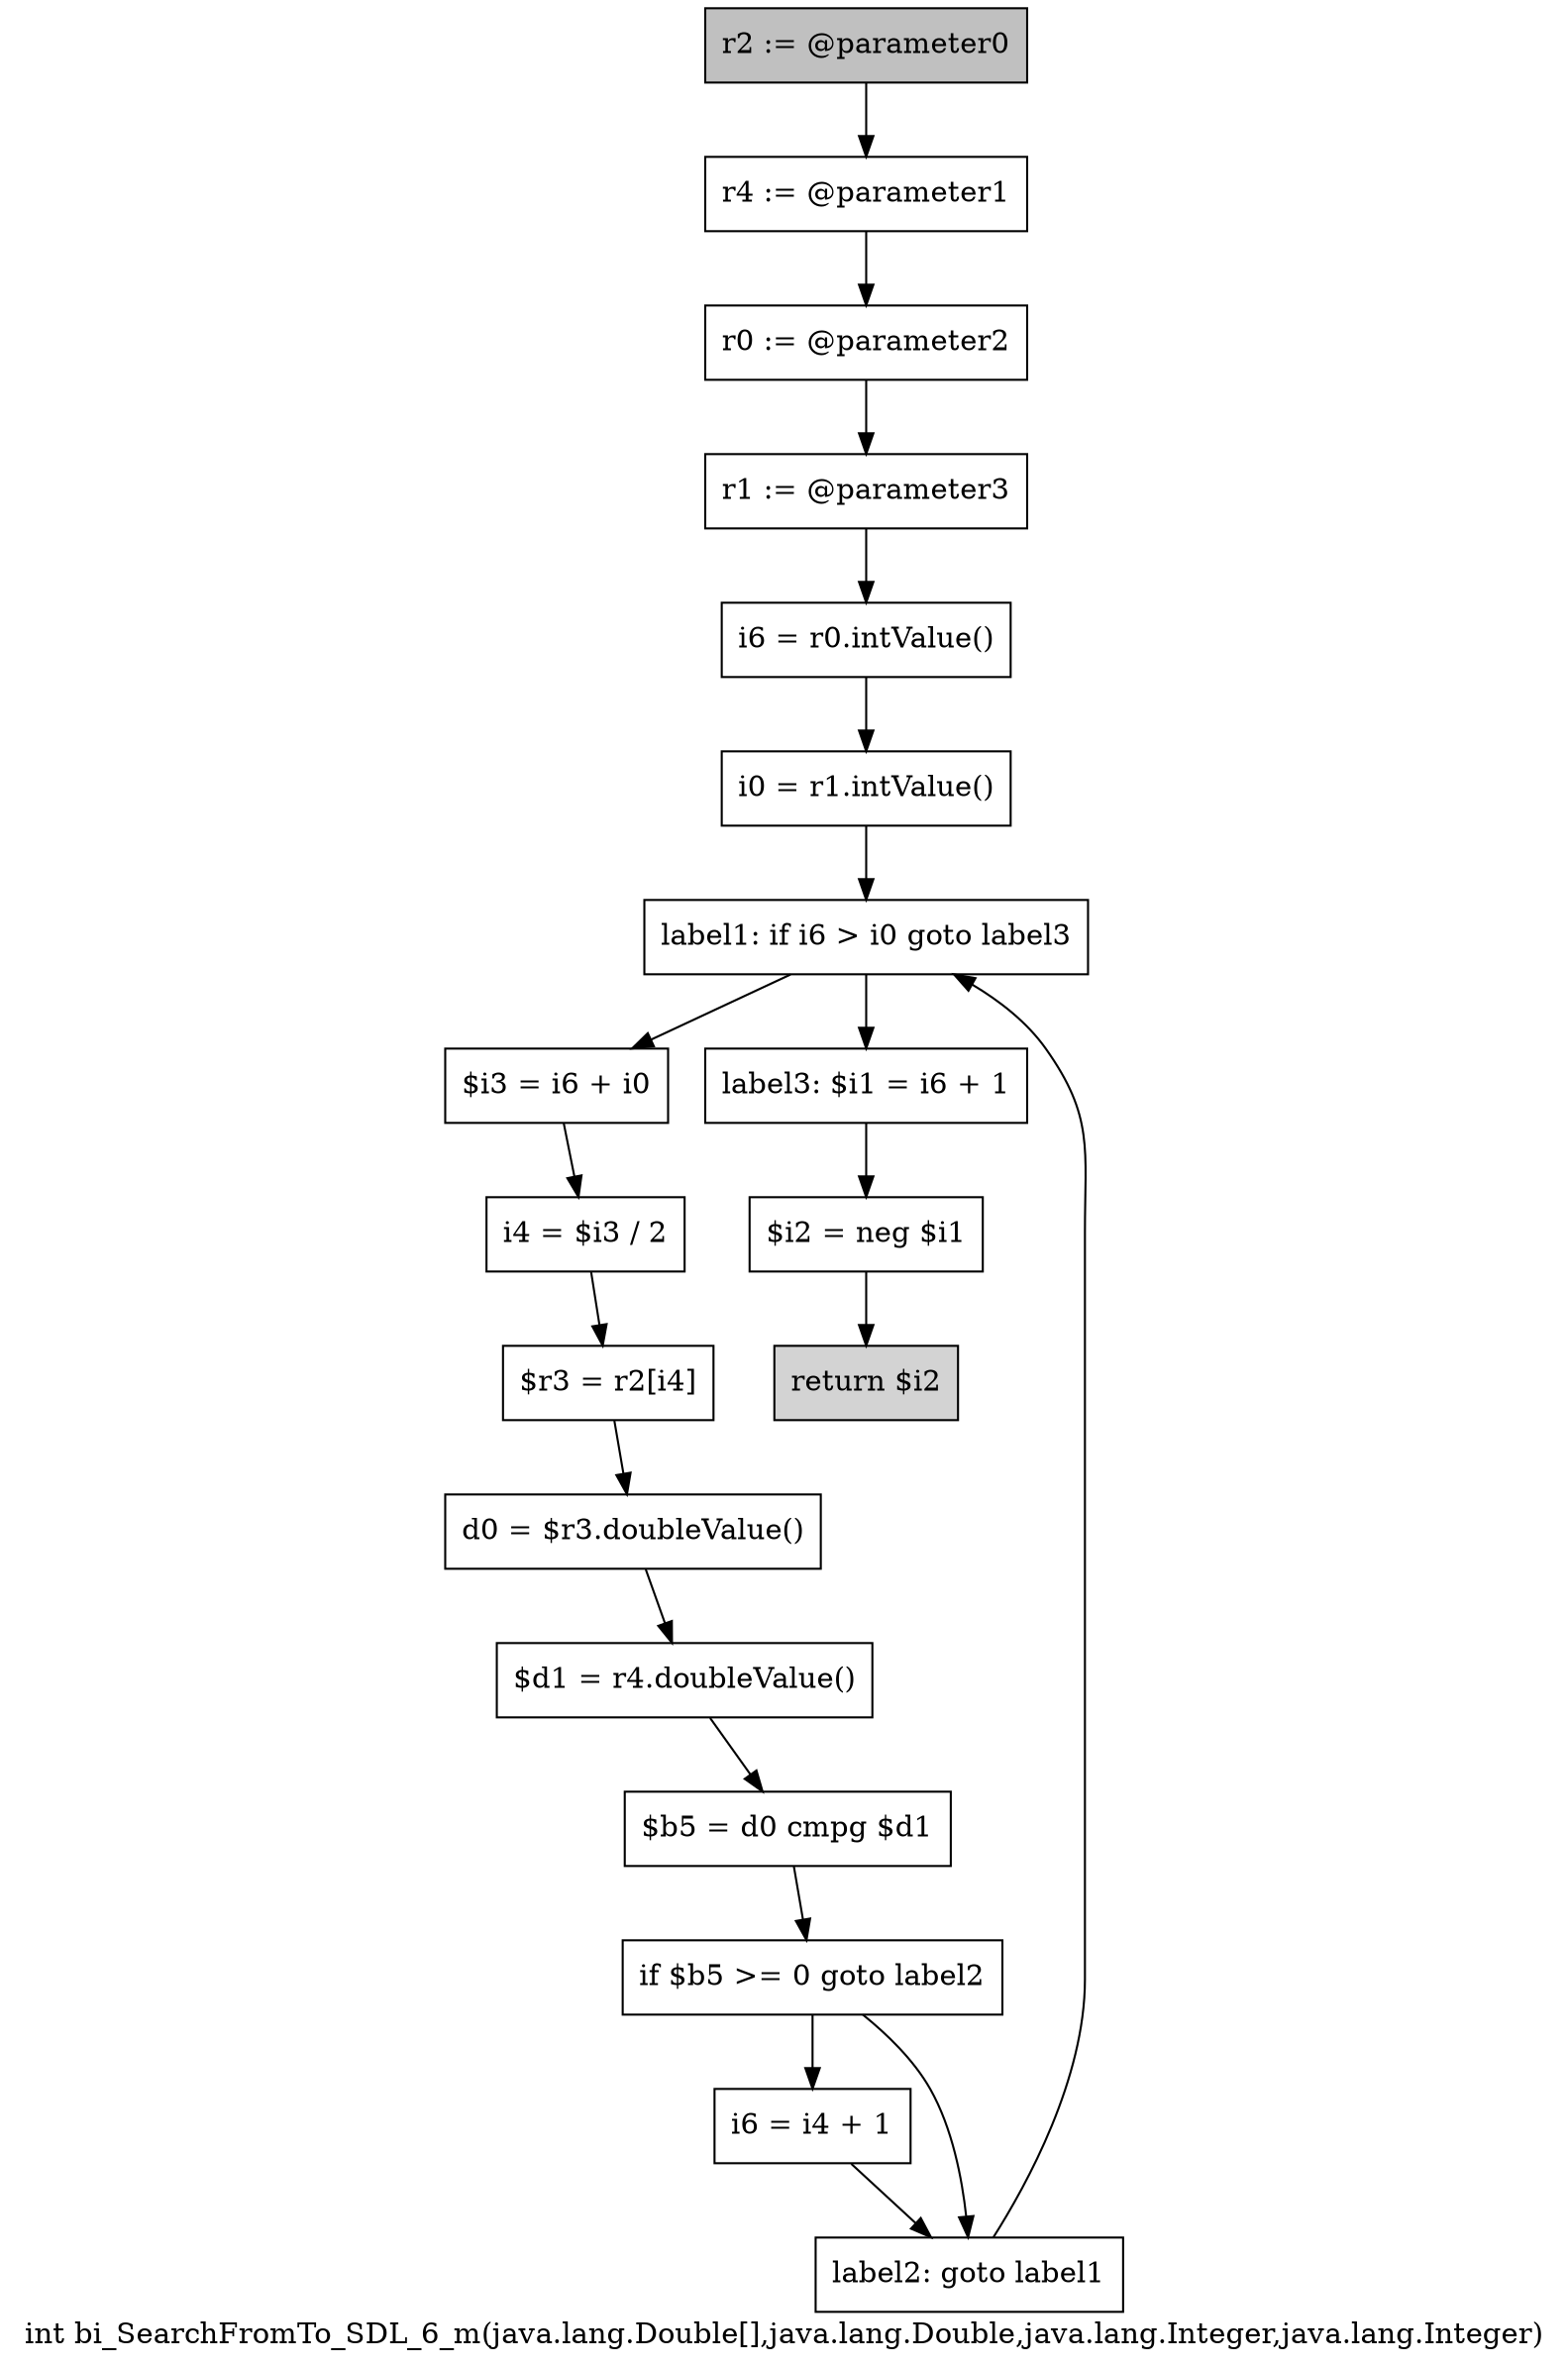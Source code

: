 digraph "int bi_SearchFromTo_SDL_6_m(java.lang.Double[],java.lang.Double,java.lang.Integer,java.lang.Integer)" {
    label="int bi_SearchFromTo_SDL_6_m(java.lang.Double[],java.lang.Double,java.lang.Integer,java.lang.Integer)";
    node [shape=box];
    "0" [style=filled,fillcolor=gray,label="r2 := @parameter0",];
    "1" [label="r4 := @parameter1",];
    "0"->"1";
    "2" [label="r0 := @parameter2",];
    "1"->"2";
    "3" [label="r1 := @parameter3",];
    "2"->"3";
    "4" [label="i6 = r0.intValue()",];
    "3"->"4";
    "5" [label="i0 = r1.intValue()",];
    "4"->"5";
    "6" [label="label1: if i6 > i0 goto label3",];
    "5"->"6";
    "7" [label="$i3 = i6 + i0",];
    "6"->"7";
    "16" [label="label3: $i1 = i6 + 1",];
    "6"->"16";
    "8" [label="i4 = $i3 / 2",];
    "7"->"8";
    "9" [label="$r3 = r2[i4]",];
    "8"->"9";
    "10" [label="d0 = $r3.doubleValue()",];
    "9"->"10";
    "11" [label="$d1 = r4.doubleValue()",];
    "10"->"11";
    "12" [label="$b5 = d0 cmpg $d1",];
    "11"->"12";
    "13" [label="if $b5 >= 0 goto label2",];
    "12"->"13";
    "14" [label="i6 = i4 + 1",];
    "13"->"14";
    "15" [label="label2: goto label1",];
    "13"->"15";
    "14"->"15";
    "15"->"6";
    "17" [label="$i2 = neg $i1",];
    "16"->"17";
    "18" [style=filled,fillcolor=lightgray,label="return $i2",];
    "17"->"18";
}
